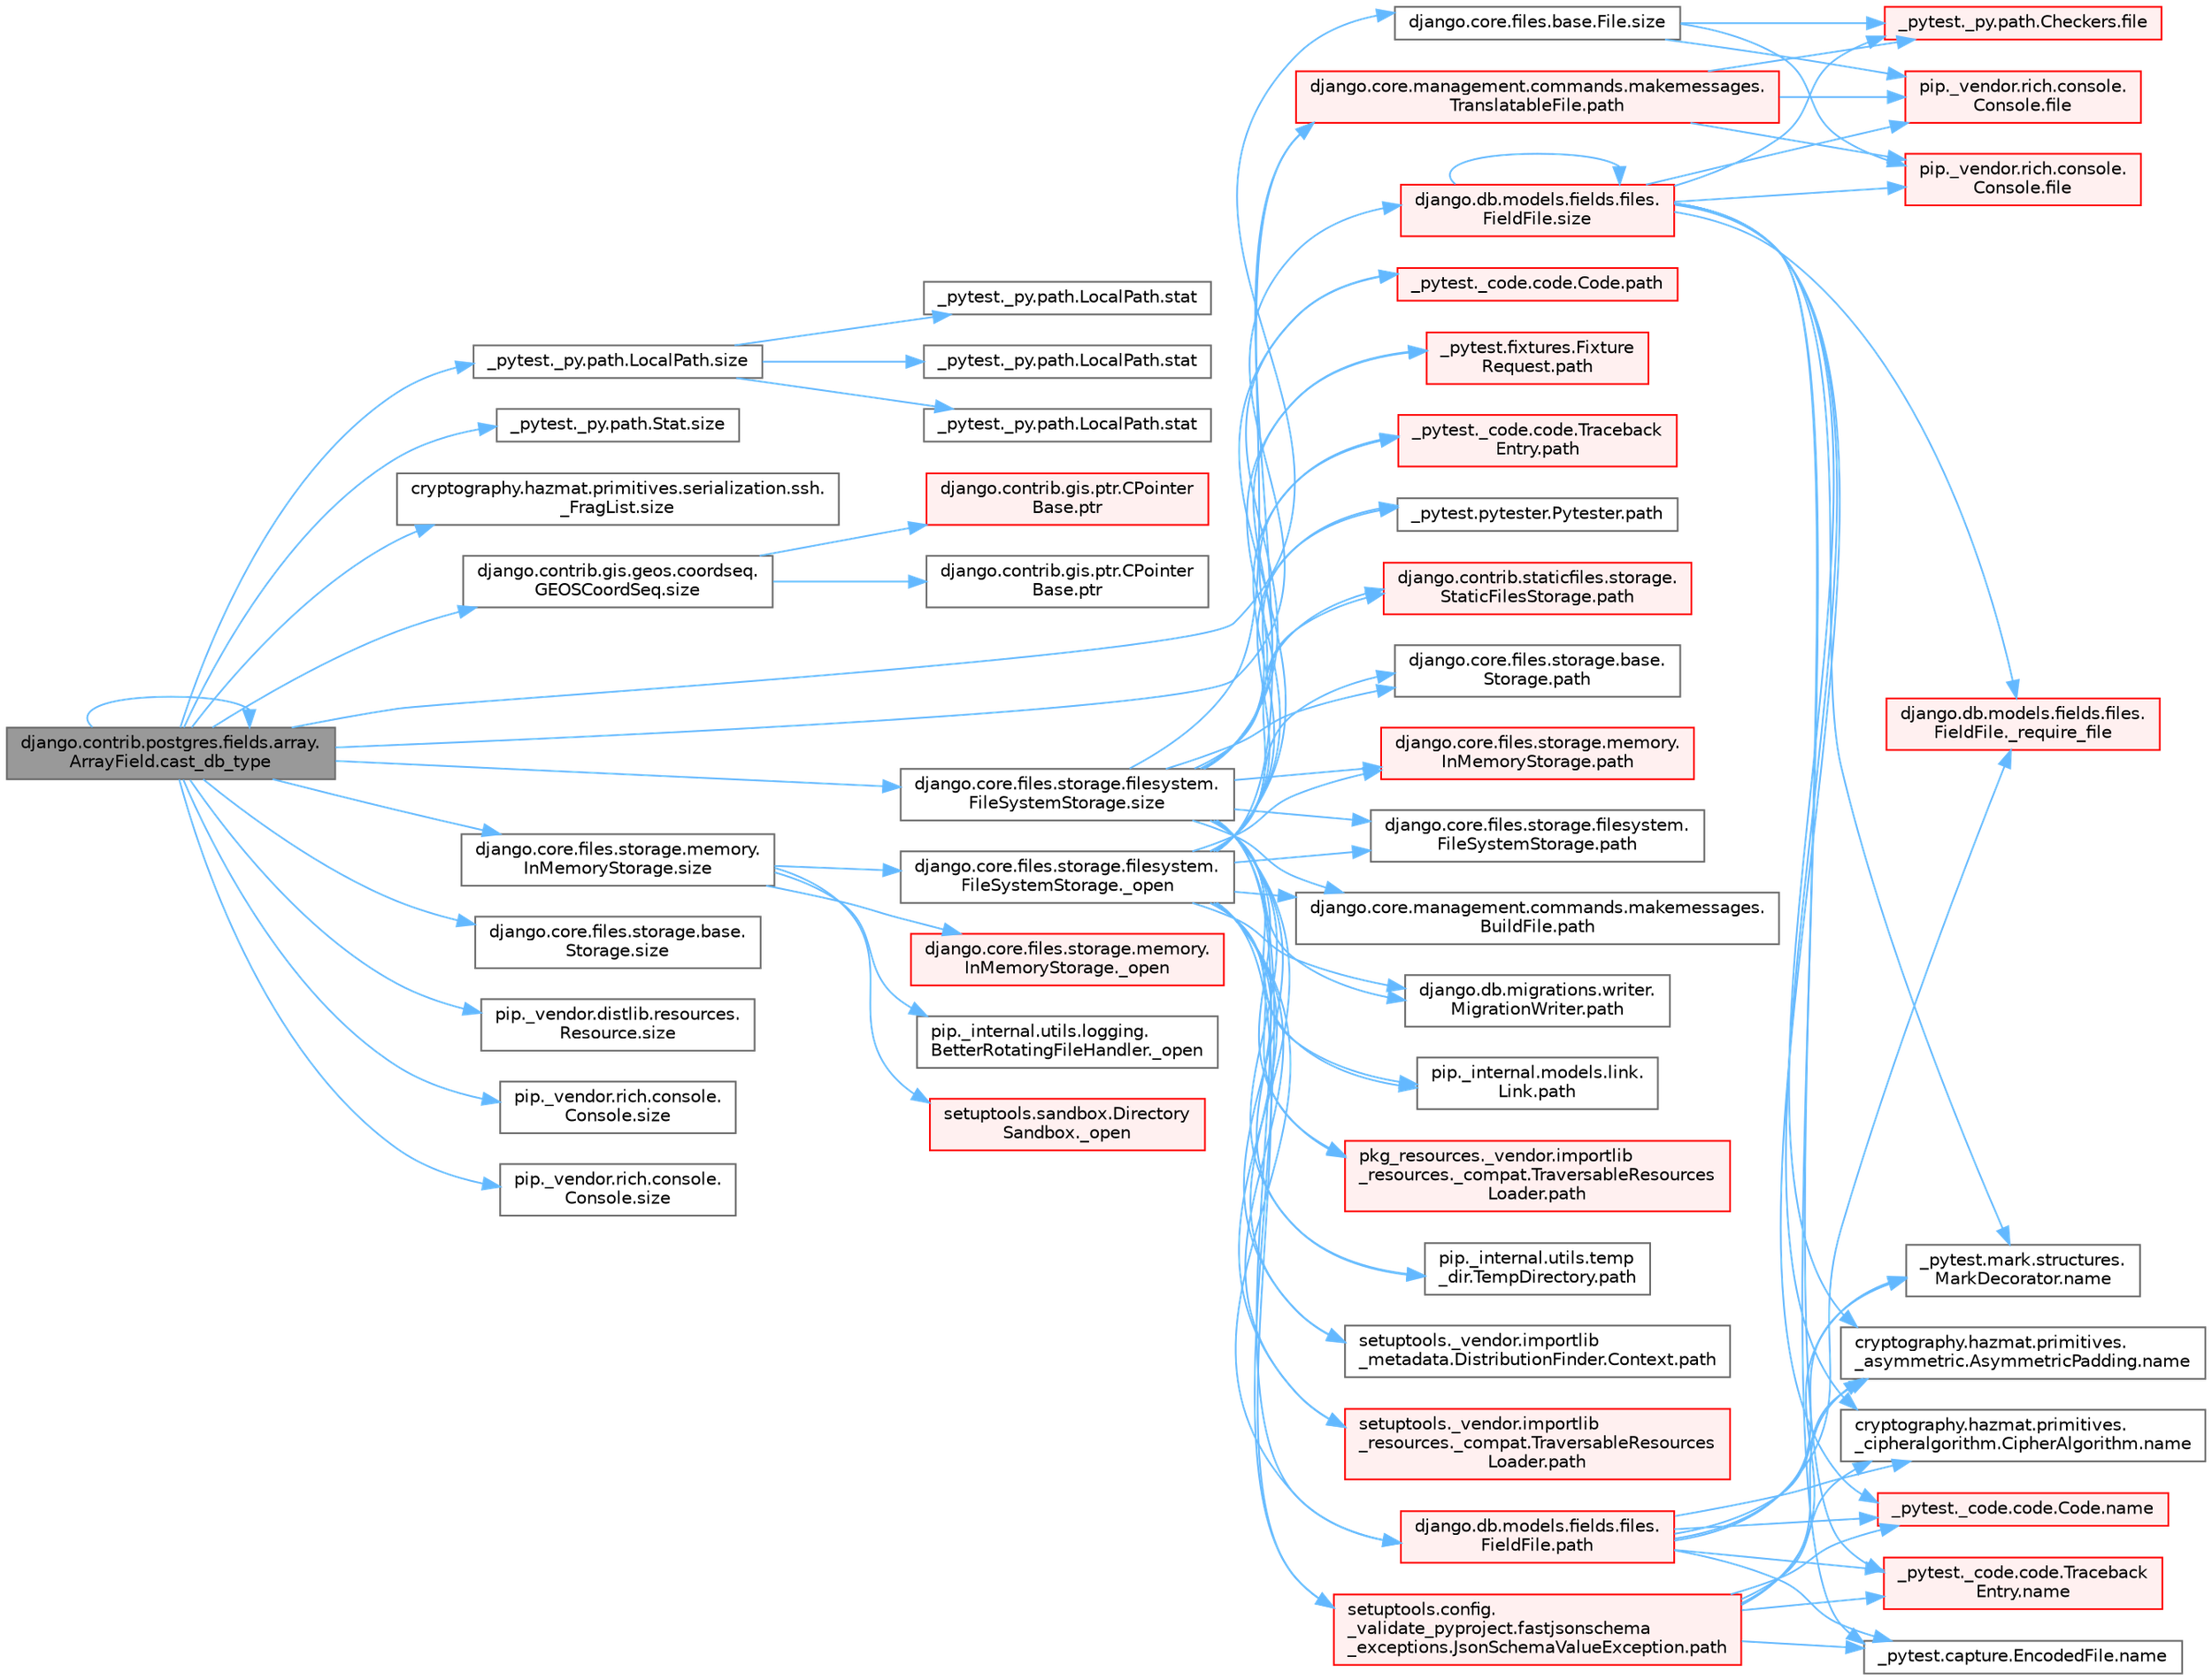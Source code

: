 digraph "django.contrib.postgres.fields.array.ArrayField.cast_db_type"
{
 // LATEX_PDF_SIZE
  bgcolor="transparent";
  edge [fontname=Helvetica,fontsize=10,labelfontname=Helvetica,labelfontsize=10];
  node [fontname=Helvetica,fontsize=10,shape=box,height=0.2,width=0.4];
  rankdir="LR";
  Node1 [id="Node000001",label="django.contrib.postgres.fields.array.\lArrayField.cast_db_type",height=0.2,width=0.4,color="gray40", fillcolor="grey60", style="filled", fontcolor="black",tooltip=" "];
  Node1 -> Node1 [id="edge1_Node000001_Node000001",color="steelblue1",style="solid",tooltip=" "];
  Node1 -> Node2 [id="edge2_Node000001_Node000002",color="steelblue1",style="solid",tooltip=" "];
  Node2 [id="Node000002",label="_pytest._py.path.LocalPath.size",height=0.2,width=0.4,color="grey40", fillcolor="white", style="filled",URL="$class__pytest_1_1__py_1_1path_1_1_local_path.html#a01312293d7ed99c7153402aa1c228012",tooltip=" "];
  Node2 -> Node3 [id="edge3_Node000002_Node000003",color="steelblue1",style="solid",tooltip=" "];
  Node3 [id="Node000003",label="_pytest._py.path.LocalPath.stat",height=0.2,width=0.4,color="grey40", fillcolor="white", style="filled",URL="$class__pytest_1_1__py_1_1path_1_1_local_path.html#a145ecd9c3ed3cd34920b230208085c2c",tooltip=" "];
  Node2 -> Node4 [id="edge4_Node000002_Node000004",color="steelblue1",style="solid",tooltip=" "];
  Node4 [id="Node000004",label="_pytest._py.path.LocalPath.stat",height=0.2,width=0.4,color="grey40", fillcolor="white", style="filled",URL="$class__pytest_1_1__py_1_1path_1_1_local_path.html#a9154d645f61377b8d03ec6dc645b748e",tooltip=" "];
  Node2 -> Node5 [id="edge5_Node000002_Node000005",color="steelblue1",style="solid",tooltip=" "];
  Node5 [id="Node000005",label="_pytest._py.path.LocalPath.stat",height=0.2,width=0.4,color="grey40", fillcolor="white", style="filled",URL="$class__pytest_1_1__py_1_1path_1_1_local_path.html#af160fd9c49c4eaf2024f17cea3a726a8",tooltip=" "];
  Node1 -> Node6 [id="edge6_Node000001_Node000006",color="steelblue1",style="solid",tooltip=" "];
  Node6 [id="Node000006",label="_pytest._py.path.Stat.size",height=0.2,width=0.4,color="grey40", fillcolor="white", style="filled",URL="$class__pytest_1_1__py_1_1path_1_1_stat.html#a206ba7bd29fc72352b3af66d7a7aafef",tooltip=" "];
  Node1 -> Node7 [id="edge7_Node000001_Node000007",color="steelblue1",style="solid",tooltip=" "];
  Node7 [id="Node000007",label="cryptography.hazmat.primitives.serialization.ssh.\l_FragList.size",height=0.2,width=0.4,color="grey40", fillcolor="white", style="filled",URL="$classcryptography_1_1hazmat_1_1primitives_1_1serialization_1_1ssh_1_1___frag_list.html#a7e9d0a2bab129dc613ec19fe73f24252",tooltip=" "];
  Node1 -> Node8 [id="edge8_Node000001_Node000008",color="steelblue1",style="solid",tooltip=" "];
  Node8 [id="Node000008",label="django.contrib.gis.geos.coordseq.\lGEOSCoordSeq.size",height=0.2,width=0.4,color="grey40", fillcolor="white", style="filled",URL="$classdjango_1_1contrib_1_1gis_1_1geos_1_1coordseq_1_1_g_e_o_s_coord_seq.html#a918c80def6f7235c7da41e8aaf614fa6",tooltip=" "];
  Node8 -> Node9 [id="edge9_Node000008_Node000009",color="steelblue1",style="solid",tooltip=" "];
  Node9 [id="Node000009",label="django.contrib.gis.ptr.CPointer\lBase.ptr",height=0.2,width=0.4,color="red", fillcolor="#FFF0F0", style="filled",URL="$classdjango_1_1contrib_1_1gis_1_1ptr_1_1_c_pointer_base.html#a55873c889d27c42497c5a832c24e041b",tooltip=" "];
  Node8 -> Node11 [id="edge10_Node000008_Node000011",color="steelblue1",style="solid",tooltip=" "];
  Node11 [id="Node000011",label="django.contrib.gis.ptr.CPointer\lBase.ptr",height=0.2,width=0.4,color="grey40", fillcolor="white", style="filled",URL="$classdjango_1_1contrib_1_1gis_1_1ptr_1_1_c_pointer_base.html#a73d2e45828ab4d985549c571852996fa",tooltip=" "];
  Node1 -> Node12 [id="edge11_Node000001_Node000012",color="steelblue1",style="solid",tooltip=" "];
  Node12 [id="Node000012",label="django.core.files.base.File.size",height=0.2,width=0.4,color="grey40", fillcolor="white", style="filled",URL="$classdjango_1_1core_1_1files_1_1base_1_1_file.html#abe624c2bbb9a5c895e8d99ec7de4fd3d",tooltip=" "];
  Node12 -> Node13 [id="edge12_Node000012_Node000013",color="steelblue1",style="solid",tooltip=" "];
  Node13 [id="Node000013",label="_pytest._py.path.Checkers.file",height=0.2,width=0.4,color="red", fillcolor="#FFF0F0", style="filled",URL="$class__pytest_1_1__py_1_1path_1_1_checkers.html#a53705ca38cbf2fb29d34914af4b5003d",tooltip=" "];
  Node12 -> Node15 [id="edge13_Node000012_Node000015",color="steelblue1",style="solid",tooltip=" "];
  Node15 [id="Node000015",label="pip._vendor.rich.console.\lConsole.file",height=0.2,width=0.4,color="red", fillcolor="#FFF0F0", style="filled",URL="$classpip_1_1__vendor_1_1rich_1_1console_1_1_console.html#af37c1c8bfe4a9b4dcd3b0ff2d14357bf",tooltip=" "];
  Node12 -> Node19 [id="edge14_Node000012_Node000019",color="steelblue1",style="solid",tooltip=" "];
  Node19 [id="Node000019",label="pip._vendor.rich.console.\lConsole.file",height=0.2,width=0.4,color="red", fillcolor="#FFF0F0", style="filled",URL="$classpip_1_1__vendor_1_1rich_1_1console_1_1_console.html#aeea14249658b94049a5be89c15fd5bc1",tooltip=" "];
  Node1 -> Node20 [id="edge15_Node000001_Node000020",color="steelblue1",style="solid",tooltip=" "];
  Node20 [id="Node000020",label="django.core.files.storage.base.\lStorage.size",height=0.2,width=0.4,color="grey40", fillcolor="white", style="filled",URL="$classdjango_1_1core_1_1files_1_1storage_1_1base_1_1_storage.html#a135bb0f4147e20b20d038cdc2304dd78",tooltip=" "];
  Node1 -> Node21 [id="edge16_Node000001_Node000021",color="steelblue1",style="solid",tooltip=" "];
  Node21 [id="Node000021",label="django.core.files.storage.filesystem.\lFileSystemStorage.size",height=0.2,width=0.4,color="grey40", fillcolor="white", style="filled",URL="$classdjango_1_1core_1_1files_1_1storage_1_1filesystem_1_1_file_system_storage.html#a6e5dbaebdedc839f8a2869922a7181de",tooltip=" "];
  Node21 -> Node22 [id="edge17_Node000021_Node000022",color="steelblue1",style="solid",tooltip=" "];
  Node22 [id="Node000022",label="_pytest._code.code.Code.path",height=0.2,width=0.4,color="red", fillcolor="#FFF0F0", style="filled",URL="$class__pytest_1_1__code_1_1code_1_1_code.html#a1dae55e90750fe77c7517f806a14d864",tooltip=" "];
  Node21 -> Node33 [id="edge18_Node000021_Node000033",color="steelblue1",style="solid",tooltip=" "];
  Node33 [id="Node000033",label="_pytest._code.code.Traceback\lEntry.path",height=0.2,width=0.4,color="red", fillcolor="#FFF0F0", style="filled",URL="$class__pytest_1_1__code_1_1code_1_1_traceback_entry.html#a5a88b9ae4623733566450a9e7d8387c0",tooltip=" "];
  Node21 -> Node35 [id="edge19_Node000021_Node000035",color="steelblue1",style="solid",tooltip=" "];
  Node35 [id="Node000035",label="_pytest.fixtures.Fixture\lRequest.path",height=0.2,width=0.4,color="red", fillcolor="#FFF0F0", style="filled",URL="$class__pytest_1_1fixtures_1_1_fixture_request.html#a6f6db59812d121b54cd67d5e434e1451",tooltip=" "];
  Node21 -> Node41 [id="edge20_Node000021_Node000041",color="steelblue1",style="solid",tooltip=" "];
  Node41 [id="Node000041",label="_pytest.pytester.Pytester.path",height=0.2,width=0.4,color="grey40", fillcolor="white", style="filled",URL="$class__pytest_1_1pytester_1_1_pytester.html#a403c804f74a87f5e5705774fa896cc1f",tooltip=" "];
  Node21 -> Node42 [id="edge21_Node000021_Node000042",color="steelblue1",style="solid",tooltip=" "];
  Node42 [id="Node000042",label="django.contrib.staticfiles.storage.\lStaticFilesStorage.path",height=0.2,width=0.4,color="red", fillcolor="#FFF0F0", style="filled",URL="$classdjango_1_1contrib_1_1staticfiles_1_1storage_1_1_static_files_storage.html#a4e96cc92fbde7423d1b74f3a50fc0bf6",tooltip=" "];
  Node21 -> Node479 [id="edge22_Node000021_Node000479",color="steelblue1",style="solid",tooltip=" "];
  Node479 [id="Node000479",label="django.core.files.storage.base.\lStorage.path",height=0.2,width=0.4,color="grey40", fillcolor="white", style="filled",URL="$classdjango_1_1core_1_1files_1_1storage_1_1base_1_1_storage.html#a9be8d49a55131dbbab2c5fd57f7e772c",tooltip=" "];
  Node21 -> Node480 [id="edge23_Node000021_Node000480",color="steelblue1",style="solid",tooltip=" "];
  Node480 [id="Node000480",label="django.core.files.storage.filesystem.\lFileSystemStorage.path",height=0.2,width=0.4,color="grey40", fillcolor="white", style="filled",URL="$classdjango_1_1core_1_1files_1_1storage_1_1filesystem_1_1_file_system_storage.html#abf8a7e88eedec3e1b2ea965cc0858d17",tooltip=" "];
  Node21 -> Node481 [id="edge24_Node000021_Node000481",color="steelblue1",style="solid",tooltip=" "];
  Node481 [id="Node000481",label="django.core.files.storage.memory.\lInMemoryStorage.path",height=0.2,width=0.4,color="red", fillcolor="#FFF0F0", style="filled",URL="$classdjango_1_1core_1_1files_1_1storage_1_1memory_1_1_in_memory_storage.html#a466c8e28fd11839318d2e4454b8ef89f",tooltip=" "];
  Node21 -> Node485 [id="edge25_Node000021_Node000485",color="steelblue1",style="solid",tooltip=" "];
  Node485 [id="Node000485",label="django.core.management.commands.makemessages.\lBuildFile.path",height=0.2,width=0.4,color="grey40", fillcolor="white", style="filled",URL="$classdjango_1_1core_1_1management_1_1commands_1_1makemessages_1_1_build_file.html#ac06388718e902543bc00a7c6565105fc",tooltip=" "];
  Node21 -> Node486 [id="edge26_Node000021_Node000486",color="steelblue1",style="solid",tooltip=" "];
  Node486 [id="Node000486",label="django.core.management.commands.makemessages.\lTranslatableFile.path",height=0.2,width=0.4,color="red", fillcolor="#FFF0F0", style="filled",URL="$classdjango_1_1core_1_1management_1_1commands_1_1makemessages_1_1_translatable_file.html#ad851d5e6b8a65f5915ccfd4a30fb8026",tooltip=" "];
  Node486 -> Node13 [id="edge27_Node000486_Node000013",color="steelblue1",style="solid",tooltip=" "];
  Node486 -> Node15 [id="edge28_Node000486_Node000015",color="steelblue1",style="solid",tooltip=" "];
  Node486 -> Node19 [id="edge29_Node000486_Node000019",color="steelblue1",style="solid",tooltip=" "];
  Node21 -> Node487 [id="edge30_Node000021_Node000487",color="steelblue1",style="solid",tooltip=" "];
  Node487 [id="Node000487",label="django.db.migrations.writer.\lMigrationWriter.path",height=0.2,width=0.4,color="grey40", fillcolor="white", style="filled",URL="$classdjango_1_1db_1_1migrations_1_1writer_1_1_migration_writer.html#a45469d67e8f80996c982470d36136184",tooltip=" "];
  Node21 -> Node488 [id="edge31_Node000021_Node000488",color="steelblue1",style="solid",tooltip=" "];
  Node488 [id="Node000488",label="django.db.models.fields.files.\lFieldFile.path",height=0.2,width=0.4,color="red", fillcolor="#FFF0F0", style="filled",URL="$classdjango_1_1db_1_1models_1_1fields_1_1files_1_1_field_file.html#ae91c4ed0643fb9bd8959d0db8eb44f80",tooltip=" "];
  Node488 -> Node489 [id="edge32_Node000488_Node000489",color="steelblue1",style="solid",tooltip=" "];
  Node489 [id="Node000489",label="django.db.models.fields.files.\lFieldFile._require_file",height=0.2,width=0.4,color="red", fillcolor="#FFF0F0", style="filled",URL="$classdjango_1_1db_1_1models_1_1fields_1_1files_1_1_field_file.html#a1cac893f5b8a18de2457265f1bf93b47",tooltip=" "];
  Node488 -> Node407 [id="edge33_Node000488_Node000407",color="steelblue1",style="solid",tooltip=" "];
  Node407 [id="Node000407",label="_pytest._code.code.Code.name",height=0.2,width=0.4,color="red", fillcolor="#FFF0F0", style="filled",URL="$class__pytest_1_1__code_1_1code_1_1_code.html#a1f3cbc53ca6df4a1bab12183694b6e78",tooltip=" "];
  Node488 -> Node408 [id="edge34_Node000488_Node000408",color="steelblue1",style="solid",tooltip=" "];
  Node408 [id="Node000408",label="_pytest._code.code.Traceback\lEntry.name",height=0.2,width=0.4,color="red", fillcolor="#FFF0F0", style="filled",URL="$class__pytest_1_1__code_1_1code_1_1_traceback_entry.html#a106b95c0753f41669fbfb8ee4c11ad3d",tooltip=" "];
  Node488 -> Node409 [id="edge35_Node000488_Node000409",color="steelblue1",style="solid",tooltip=" "];
  Node409 [id="Node000409",label="_pytest.capture.EncodedFile.name",height=0.2,width=0.4,color="grey40", fillcolor="white", style="filled",URL="$class__pytest_1_1capture_1_1_encoded_file.html#a738c73b5de21c7261d9e51f71e4f0397",tooltip=" "];
  Node488 -> Node410 [id="edge36_Node000488_Node000410",color="steelblue1",style="solid",tooltip=" "];
  Node410 [id="Node000410",label="_pytest.mark.structures.\lMarkDecorator.name",height=0.2,width=0.4,color="grey40", fillcolor="white", style="filled",URL="$class__pytest_1_1mark_1_1structures_1_1_mark_decorator.html#ae8f66760cda125450e0e3bd38689c72f",tooltip=" "];
  Node488 -> Node411 [id="edge37_Node000488_Node000411",color="steelblue1",style="solid",tooltip=" "];
  Node411 [id="Node000411",label="cryptography.hazmat.primitives.\l_asymmetric.AsymmetricPadding.name",height=0.2,width=0.4,color="grey40", fillcolor="white", style="filled",URL="$classcryptography_1_1hazmat_1_1primitives_1_1__asymmetric_1_1_asymmetric_padding.html#a8f72e8284cb336861a873ed5ce0e39b5",tooltip=" "];
  Node488 -> Node412 [id="edge38_Node000488_Node000412",color="steelblue1",style="solid",tooltip=" "];
  Node412 [id="Node000412",label="cryptography.hazmat.primitives.\l_cipheralgorithm.CipherAlgorithm.name",height=0.2,width=0.4,color="grey40", fillcolor="white", style="filled",URL="$classcryptography_1_1hazmat_1_1primitives_1_1__cipheralgorithm_1_1_cipher_algorithm.html#a50567a5c3388450ab7aa883ab34a1ac7",tooltip=" "];
  Node21 -> Node584 [id="edge39_Node000021_Node000584",color="steelblue1",style="solid",tooltip=" "];
  Node584 [id="Node000584",label="pip._internal.models.link.\lLink.path",height=0.2,width=0.4,color="grey40", fillcolor="white", style="filled",URL="$classpip_1_1__internal_1_1models_1_1link_1_1_link.html#a30f454216dcb615e3ed986238490f180",tooltip=" "];
  Node21 -> Node585 [id="edge40_Node000021_Node000585",color="steelblue1",style="solid",tooltip=" "];
  Node585 [id="Node000585",label="pip._internal.utils.temp\l_dir.TempDirectory.path",height=0.2,width=0.4,color="grey40", fillcolor="white", style="filled",URL="$classpip_1_1__internal_1_1utils_1_1temp__dir_1_1_temp_directory.html#afe6b2d95c070c6570957de5696ff3a6e",tooltip=" "];
  Node21 -> Node586 [id="edge41_Node000021_Node000586",color="steelblue1",style="solid",tooltip=" "];
  Node586 [id="Node000586",label="pkg_resources._vendor.importlib\l_resources._compat.TraversableResources\lLoader.path",height=0.2,width=0.4,color="red", fillcolor="#FFF0F0", style="filled",URL="$classpkg__resources_1_1__vendor_1_1importlib__resources_1_1__compat_1_1_traversable_resources_loader.html#acfc17872a53cbe02f6c34eda2bb162f2",tooltip=" "];
  Node21 -> Node588 [id="edge42_Node000021_Node000588",color="steelblue1",style="solid",tooltip=" "];
  Node588 [id="Node000588",label="setuptools._vendor.importlib\l_metadata.DistributionFinder.Context.path",height=0.2,width=0.4,color="grey40", fillcolor="white", style="filled",URL="$classsetuptools_1_1__vendor_1_1importlib__metadata_1_1_distribution_finder_1_1_context.html#a84a429ddce40738ea5c0edb53799ee8d",tooltip=" "];
  Node21 -> Node589 [id="edge43_Node000021_Node000589",color="steelblue1",style="solid",tooltip=" "];
  Node589 [id="Node000589",label="setuptools._vendor.importlib\l_resources._compat.TraversableResources\lLoader.path",height=0.2,width=0.4,color="red", fillcolor="#FFF0F0", style="filled",URL="$classsetuptools_1_1__vendor_1_1importlib__resources_1_1__compat_1_1_traversable_resources_loader.html#a9b9cf5b6723d48f7a779b6ae71d53699",tooltip=" "];
  Node21 -> Node590 [id="edge44_Node000021_Node000590",color="steelblue1",style="solid",tooltip=" "];
  Node590 [id="Node000590",label="setuptools.config.\l_validate_pyproject.fastjsonschema\l_exceptions.JsonSchemaValueException.path",height=0.2,width=0.4,color="red", fillcolor="#FFF0F0", style="filled",URL="$classsetuptools_1_1config_1_1__validate__pyproject_1_1fastjsonschema__exceptions_1_1_json_schema_value_exception.html#a59179b3d1dc16c7087530bbc10bcf857",tooltip=" "];
  Node590 -> Node407 [id="edge45_Node000590_Node000407",color="steelblue1",style="solid",tooltip=" "];
  Node590 -> Node408 [id="edge46_Node000590_Node000408",color="steelblue1",style="solid",tooltip=" "];
  Node590 -> Node409 [id="edge47_Node000590_Node000409",color="steelblue1",style="solid",tooltip=" "];
  Node590 -> Node410 [id="edge48_Node000590_Node000410",color="steelblue1",style="solid",tooltip=" "];
  Node590 -> Node411 [id="edge49_Node000590_Node000411",color="steelblue1",style="solid",tooltip=" "];
  Node590 -> Node412 [id="edge50_Node000590_Node000412",color="steelblue1",style="solid",tooltip=" "];
  Node1 -> Node1733 [id="edge51_Node000001_Node001733",color="steelblue1",style="solid",tooltip=" "];
  Node1733 [id="Node001733",label="django.core.files.storage.memory.\lInMemoryStorage.size",height=0.2,width=0.4,color="grey40", fillcolor="white", style="filled",URL="$classdjango_1_1core_1_1files_1_1storage_1_1memory_1_1_in_memory_storage.html#ac6691324035626377fb3989472a673be",tooltip=" "];
  Node1733 -> Node478 [id="edge52_Node001733_Node000478",color="steelblue1",style="solid",tooltip=" "];
  Node478 [id="Node000478",label="django.core.files.storage.filesystem.\lFileSystemStorage._open",height=0.2,width=0.4,color="grey40", fillcolor="white", style="filled",URL="$classdjango_1_1core_1_1files_1_1storage_1_1filesystem_1_1_file_system_storage.html#ae445f45c773bb251ff7fe2250623a527",tooltip=" "];
  Node478 -> Node22 [id="edge53_Node000478_Node000022",color="steelblue1",style="solid",tooltip=" "];
  Node478 -> Node33 [id="edge54_Node000478_Node000033",color="steelblue1",style="solid",tooltip=" "];
  Node478 -> Node35 [id="edge55_Node000478_Node000035",color="steelblue1",style="solid",tooltip=" "];
  Node478 -> Node41 [id="edge56_Node000478_Node000041",color="steelblue1",style="solid",tooltip=" "];
  Node478 -> Node42 [id="edge57_Node000478_Node000042",color="steelblue1",style="solid",tooltip=" "];
  Node478 -> Node479 [id="edge58_Node000478_Node000479",color="steelblue1",style="solid",tooltip=" "];
  Node478 -> Node480 [id="edge59_Node000478_Node000480",color="steelblue1",style="solid",tooltip=" "];
  Node478 -> Node481 [id="edge60_Node000478_Node000481",color="steelblue1",style="solid",tooltip=" "];
  Node478 -> Node485 [id="edge61_Node000478_Node000485",color="steelblue1",style="solid",tooltip=" "];
  Node478 -> Node486 [id="edge62_Node000478_Node000486",color="steelblue1",style="solid",tooltip=" "];
  Node478 -> Node487 [id="edge63_Node000478_Node000487",color="steelblue1",style="solid",tooltip=" "];
  Node478 -> Node488 [id="edge64_Node000478_Node000488",color="steelblue1",style="solid",tooltip=" "];
  Node478 -> Node584 [id="edge65_Node000478_Node000584",color="steelblue1",style="solid",tooltip=" "];
  Node478 -> Node585 [id="edge66_Node000478_Node000585",color="steelblue1",style="solid",tooltip=" "];
  Node478 -> Node586 [id="edge67_Node000478_Node000586",color="steelblue1",style="solid",tooltip=" "];
  Node478 -> Node588 [id="edge68_Node000478_Node000588",color="steelblue1",style="solid",tooltip=" "];
  Node478 -> Node589 [id="edge69_Node000478_Node000589",color="steelblue1",style="solid",tooltip=" "];
  Node478 -> Node590 [id="edge70_Node000478_Node000590",color="steelblue1",style="solid",tooltip=" "];
  Node1733 -> Node1734 [id="edge71_Node001733_Node001734",color="steelblue1",style="solid",tooltip=" "];
  Node1734 [id="Node001734",label="django.core.files.storage.memory.\lInMemoryStorage._open",height=0.2,width=0.4,color="red", fillcolor="#FFF0F0", style="filled",URL="$classdjango_1_1core_1_1files_1_1storage_1_1memory_1_1_in_memory_storage.html#a231590e7e3409983dc531aeb9708daeb",tooltip=" "];
  Node1733 -> Node1746 [id="edge72_Node001733_Node001746",color="steelblue1",style="solid",tooltip=" "];
  Node1746 [id="Node001746",label="pip._internal.utils.logging.\lBetterRotatingFileHandler._open",height=0.2,width=0.4,color="grey40", fillcolor="white", style="filled",URL="$classpip_1_1__internal_1_1utils_1_1logging_1_1_better_rotating_file_handler.html#a8278365da0e76c96156783f3abec969b",tooltip=" "];
  Node1733 -> Node1747 [id="edge73_Node001733_Node001747",color="steelblue1",style="solid",tooltip=" "];
  Node1747 [id="Node001747",label="setuptools.sandbox.Directory\lSandbox._open",height=0.2,width=0.4,color="red", fillcolor="#FFF0F0", style="filled",URL="$classsetuptools_1_1sandbox_1_1_directory_sandbox.html#adde036059e5fcd0e0655278d744b99db",tooltip=" "];
  Node1 -> Node1748 [id="edge74_Node000001_Node001748",color="steelblue1",style="solid",tooltip=" "];
  Node1748 [id="Node001748",label="django.db.models.fields.files.\lFieldFile.size",height=0.2,width=0.4,color="red", fillcolor="#FFF0F0", style="filled",URL="$classdjango_1_1db_1_1models_1_1fields_1_1files_1_1_field_file.html#aea23a57308858c3cbc573c67f2ab9b74",tooltip=" "];
  Node1748 -> Node489 [id="edge75_Node001748_Node000489",color="steelblue1",style="solid",tooltip=" "];
  Node1748 -> Node13 [id="edge76_Node001748_Node000013",color="steelblue1",style="solid",tooltip=" "];
  Node1748 -> Node15 [id="edge77_Node001748_Node000015",color="steelblue1",style="solid",tooltip=" "];
  Node1748 -> Node19 [id="edge78_Node001748_Node000019",color="steelblue1",style="solid",tooltip=" "];
  Node1748 -> Node407 [id="edge79_Node001748_Node000407",color="steelblue1",style="solid",tooltip=" "];
  Node1748 -> Node408 [id="edge80_Node001748_Node000408",color="steelblue1",style="solid",tooltip=" "];
  Node1748 -> Node409 [id="edge81_Node001748_Node000409",color="steelblue1",style="solid",tooltip=" "];
  Node1748 -> Node410 [id="edge82_Node001748_Node000410",color="steelblue1",style="solid",tooltip=" "];
  Node1748 -> Node411 [id="edge83_Node001748_Node000411",color="steelblue1",style="solid",tooltip=" "];
  Node1748 -> Node412 [id="edge84_Node001748_Node000412",color="steelblue1",style="solid",tooltip=" "];
  Node1748 -> Node1748 [id="edge85_Node001748_Node001748",color="steelblue1",style="solid",tooltip=" "];
  Node1 -> Node1749 [id="edge86_Node000001_Node001749",color="steelblue1",style="solid",tooltip=" "];
  Node1749 [id="Node001749",label="pip._vendor.distlib.resources.\lResource.size",height=0.2,width=0.4,color="grey40", fillcolor="white", style="filled",URL="$classpip_1_1__vendor_1_1distlib_1_1resources_1_1_resource.html#a65a294bc884a9f006d465df4a7be732d",tooltip=" "];
  Node1 -> Node1750 [id="edge87_Node000001_Node001750",color="steelblue1",style="solid",tooltip=" "];
  Node1750 [id="Node001750",label="pip._vendor.rich.console.\lConsole.size",height=0.2,width=0.4,color="grey40", fillcolor="white", style="filled",URL="$classpip_1_1__vendor_1_1rich_1_1console_1_1_console.html#a51e25cd9881c627f959a35e7623b81db",tooltip=" "];
  Node1 -> Node1751 [id="edge88_Node000001_Node001751",color="steelblue1",style="solid",tooltip=" "];
  Node1751 [id="Node001751",label="pip._vendor.rich.console.\lConsole.size",height=0.2,width=0.4,color="grey40", fillcolor="white", style="filled",URL="$classpip_1_1__vendor_1_1rich_1_1console_1_1_console.html#ae882677fb24c61ad973112e90fadafa7",tooltip=" "];
}
